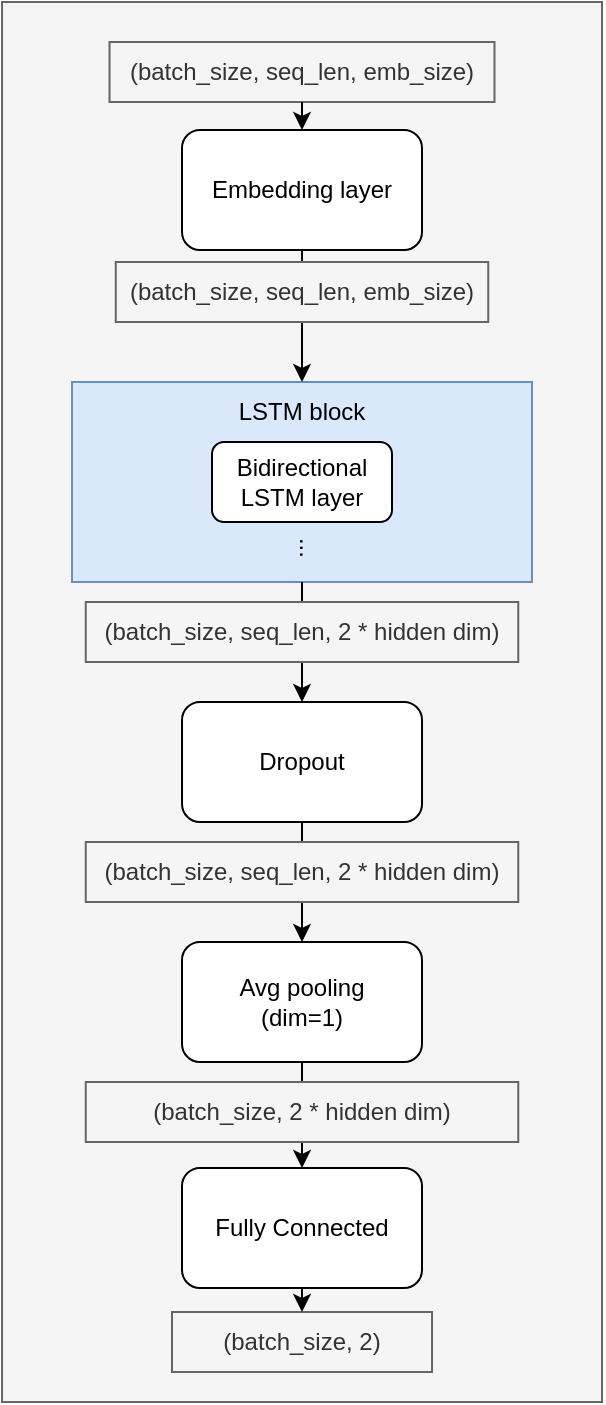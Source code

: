 <mxfile version="25.0.3">
  <diagram name="Pagina-1" id="AWmQph1IlsjILpnCMK6s">
    <mxGraphModel dx="1687" dy="965" grid="1" gridSize="10" guides="1" tooltips="1" connect="1" arrows="1" fold="1" page="1" pageScale="1" pageWidth="827" pageHeight="1169" math="0" shadow="0">
      <root>
        <mxCell id="0" />
        <mxCell id="1" parent="0" />
        <mxCell id="cMCoNxpSTiL7ACRhC8cI-1" value="" style="rounded=0;whiteSpace=wrap;html=1;fillColor=#f5f5f5;fontColor=#333333;strokeColor=#666666;" parent="1" vertex="1">
          <mxGeometry x="250.01" y="130" width="300" height="700" as="geometry" />
        </mxCell>
        <mxCell id="cMCoNxpSTiL7ACRhC8cI-2" value="Embedding layer" style="rounded=1;whiteSpace=wrap;html=1;" parent="1" vertex="1">
          <mxGeometry x="340" y="194" width="120" height="60" as="geometry" />
        </mxCell>
        <mxCell id="cMCoNxpSTiL7ACRhC8cI-4" value="" style="rounded=0;whiteSpace=wrap;html=1;fillColor=#dae8fc;strokeColor=#6c8ebf;" parent="1" vertex="1">
          <mxGeometry x="285" y="320" width="230" height="100" as="geometry" />
        </mxCell>
        <mxCell id="cMCoNxpSTiL7ACRhC8cI-3" value="Bidirectional LSTM layer" style="rounded=1;whiteSpace=wrap;html=1;" parent="1" vertex="1">
          <mxGeometry x="355" y="350" width="90" height="40" as="geometry" />
        </mxCell>
        <mxCell id="cMCoNxpSTiL7ACRhC8cI-7" value="..." style="text;html=1;align=center;verticalAlign=middle;whiteSpace=wrap;rounded=0;rotation=90;horizontal=1;labelPosition=center;verticalLabelPosition=middle;spacing=1;spacingBottom=7;" parent="1" vertex="1">
          <mxGeometry x="370.01" y="400" width="60" height="5" as="geometry" />
        </mxCell>
        <mxCell id="cMCoNxpSTiL7ACRhC8cI-9" value="Fully Connected" style="rounded=1;whiteSpace=wrap;html=1;" parent="1" vertex="1">
          <mxGeometry x="340" y="713" width="120" height="60" as="geometry" />
        </mxCell>
        <mxCell id="cMCoNxpSTiL7ACRhC8cI-10" value="Dropout" style="rounded=1;whiteSpace=wrap;html=1;" parent="1" vertex="1">
          <mxGeometry x="340.01" y="480" width="120" height="60" as="geometry" />
        </mxCell>
        <mxCell id="cMCoNxpSTiL7ACRhC8cI-11" value="Avg pooling&lt;div&gt;(dim=1)&lt;/div&gt;" style="rounded=1;whiteSpace=wrap;html=1;" parent="1" vertex="1">
          <mxGeometry x="340" y="600" width="120" height="60" as="geometry" />
        </mxCell>
        <mxCell id="cMCoNxpSTiL7ACRhC8cI-12" value="(batch_size, seq_len, emb_size)" style="text;html=1;align=center;verticalAlign=middle;whiteSpace=wrap;rounded=0;fillColor=#f5f5f5;fontColor=#333333;strokeColor=#666666;" parent="1" vertex="1">
          <mxGeometry x="303.76" y="150" width="192.49" height="30" as="geometry" />
        </mxCell>
        <mxCell id="cMCoNxpSTiL7ACRhC8cI-19" value="" style="endArrow=classic;html=1;rounded=0;exitX=0.5;exitY=1;exitDx=0;exitDy=0;entryX=0.5;entryY=0;entryDx=0;entryDy=0;" parent="1" source="cMCoNxpSTiL7ACRhC8cI-2" target="cMCoNxpSTiL7ACRhC8cI-18" edge="1">
          <mxGeometry width="50" height="50" relative="1" as="geometry">
            <mxPoint x="240" y="480" as="sourcePoint" />
            <mxPoint x="290" y="430" as="targetPoint" />
          </mxGeometry>
        </mxCell>
        <mxCell id="cMCoNxpSTiL7ACRhC8cI-20" value="" style="endArrow=classic;html=1;rounded=0;exitX=0.5;exitY=1;exitDx=0;exitDy=0;" parent="1" source="cMCoNxpSTiL7ACRhC8cI-4" target="cMCoNxpSTiL7ACRhC8cI-10" edge="1">
          <mxGeometry width="50" height="50" relative="1" as="geometry">
            <mxPoint x="240" y="470" as="sourcePoint" />
            <mxPoint x="290" y="420" as="targetPoint" />
          </mxGeometry>
        </mxCell>
        <mxCell id="cMCoNxpSTiL7ACRhC8cI-13" value="(batch_size, seq_len, emb_size)" style="text;html=1;align=center;verticalAlign=middle;whiteSpace=wrap;rounded=0;fillColor=#f5f5f5;fontColor=#333333;strokeColor=#666666;" parent="1" vertex="1">
          <mxGeometry x="306.88" y="260" width="186.24" height="30" as="geometry" />
        </mxCell>
        <mxCell id="cMCoNxpSTiL7ACRhC8cI-17" value="(batch_size, 2)" style="text;html=1;align=center;verticalAlign=middle;whiteSpace=wrap;rounded=0;fillColor=#f5f5f5;fontColor=#333333;strokeColor=#666666;" parent="1" vertex="1">
          <mxGeometry x="335" y="785" width="130.01" height="30" as="geometry" />
        </mxCell>
        <mxCell id="cMCoNxpSTiL7ACRhC8cI-18" value="LSTM block" style="text;html=1;align=center;verticalAlign=middle;whiteSpace=wrap;rounded=0;" parent="1" vertex="1">
          <mxGeometry x="365.01" y="320" width="69.99" height="30" as="geometry" />
        </mxCell>
        <mxCell id="cMCoNxpSTiL7ACRhC8cI-14" value="(batch_size, seq_len, 2 * hidden dim)" style="text;html=1;align=center;verticalAlign=middle;whiteSpace=wrap;rounded=0;fillColor=#f5f5f5;fontColor=#333333;strokeColor=#666666;" parent="1" vertex="1">
          <mxGeometry x="291.88" y="430" width="216.25" height="30" as="geometry" />
        </mxCell>
        <mxCell id="cMCoNxpSTiL7ACRhC8cI-21" value="" style="endArrow=classic;html=1;rounded=0;exitX=0.5;exitY=1;exitDx=0;exitDy=0;" parent="1" source="cMCoNxpSTiL7ACRhC8cI-10" target="cMCoNxpSTiL7ACRhC8cI-11" edge="1">
          <mxGeometry width="50" height="50" relative="1" as="geometry">
            <mxPoint x="330" y="520" as="sourcePoint" />
            <mxPoint x="380" y="470" as="targetPoint" />
          </mxGeometry>
        </mxCell>
        <mxCell id="cMCoNxpSTiL7ACRhC8cI-22" value="" style="endArrow=classic;html=1;rounded=0;exitX=0.5;exitY=1;exitDx=0;exitDy=0;entryX=0.5;entryY=0;entryDx=0;entryDy=0;" parent="1" source="cMCoNxpSTiL7ACRhC8cI-11" target="cMCoNxpSTiL7ACRhC8cI-9" edge="1">
          <mxGeometry width="50" height="50" relative="1" as="geometry">
            <mxPoint x="350" y="650" as="sourcePoint" />
            <mxPoint x="400" y="600" as="targetPoint" />
          </mxGeometry>
        </mxCell>
        <mxCell id="cMCoNxpSTiL7ACRhC8cI-15" value="(batch_size, seq_len, 2 * hidden dim)" style="text;html=1;align=center;verticalAlign=middle;whiteSpace=wrap;rounded=0;fillColor=#f5f5f5;fontColor=#333333;strokeColor=#666666;" parent="1" vertex="1">
          <mxGeometry x="291.88" y="550" width="216.25" height="30" as="geometry" />
        </mxCell>
        <mxCell id="cMCoNxpSTiL7ACRhC8cI-16" value="(batch_size, 2 * hidden dim)" style="text;html=1;align=center;verticalAlign=middle;whiteSpace=wrap;rounded=0;fillColor=#f5f5f5;fontColor=#333333;strokeColor=#666666;" parent="1" vertex="1">
          <mxGeometry x="291.88" y="670" width="216.25" height="30" as="geometry" />
        </mxCell>
        <mxCell id="cMCoNxpSTiL7ACRhC8cI-24" value="" style="endArrow=classic;html=1;rounded=0;exitX=0.5;exitY=1;exitDx=0;exitDy=0;entryX=0.5;entryY=0;entryDx=0;entryDy=0;" parent="1" source="cMCoNxpSTiL7ACRhC8cI-12" target="cMCoNxpSTiL7ACRhC8cI-2" edge="1">
          <mxGeometry width="50" height="50" relative="1" as="geometry">
            <mxPoint x="380" y="440" as="sourcePoint" />
            <mxPoint x="400" y="190" as="targetPoint" />
          </mxGeometry>
        </mxCell>
        <mxCell id="cMCoNxpSTiL7ACRhC8cI-25" value="" style="endArrow=classic;html=1;rounded=0;exitX=0.5;exitY=1;exitDx=0;exitDy=0;entryX=0.5;entryY=0;entryDx=0;entryDy=0;" parent="1" source="cMCoNxpSTiL7ACRhC8cI-9" target="cMCoNxpSTiL7ACRhC8cI-17" edge="1">
          <mxGeometry width="50" height="50" relative="1" as="geometry">
            <mxPoint x="310" y="860" as="sourcePoint" />
            <mxPoint x="360" y="810" as="targetPoint" />
          </mxGeometry>
        </mxCell>
      </root>
    </mxGraphModel>
  </diagram>
</mxfile>
